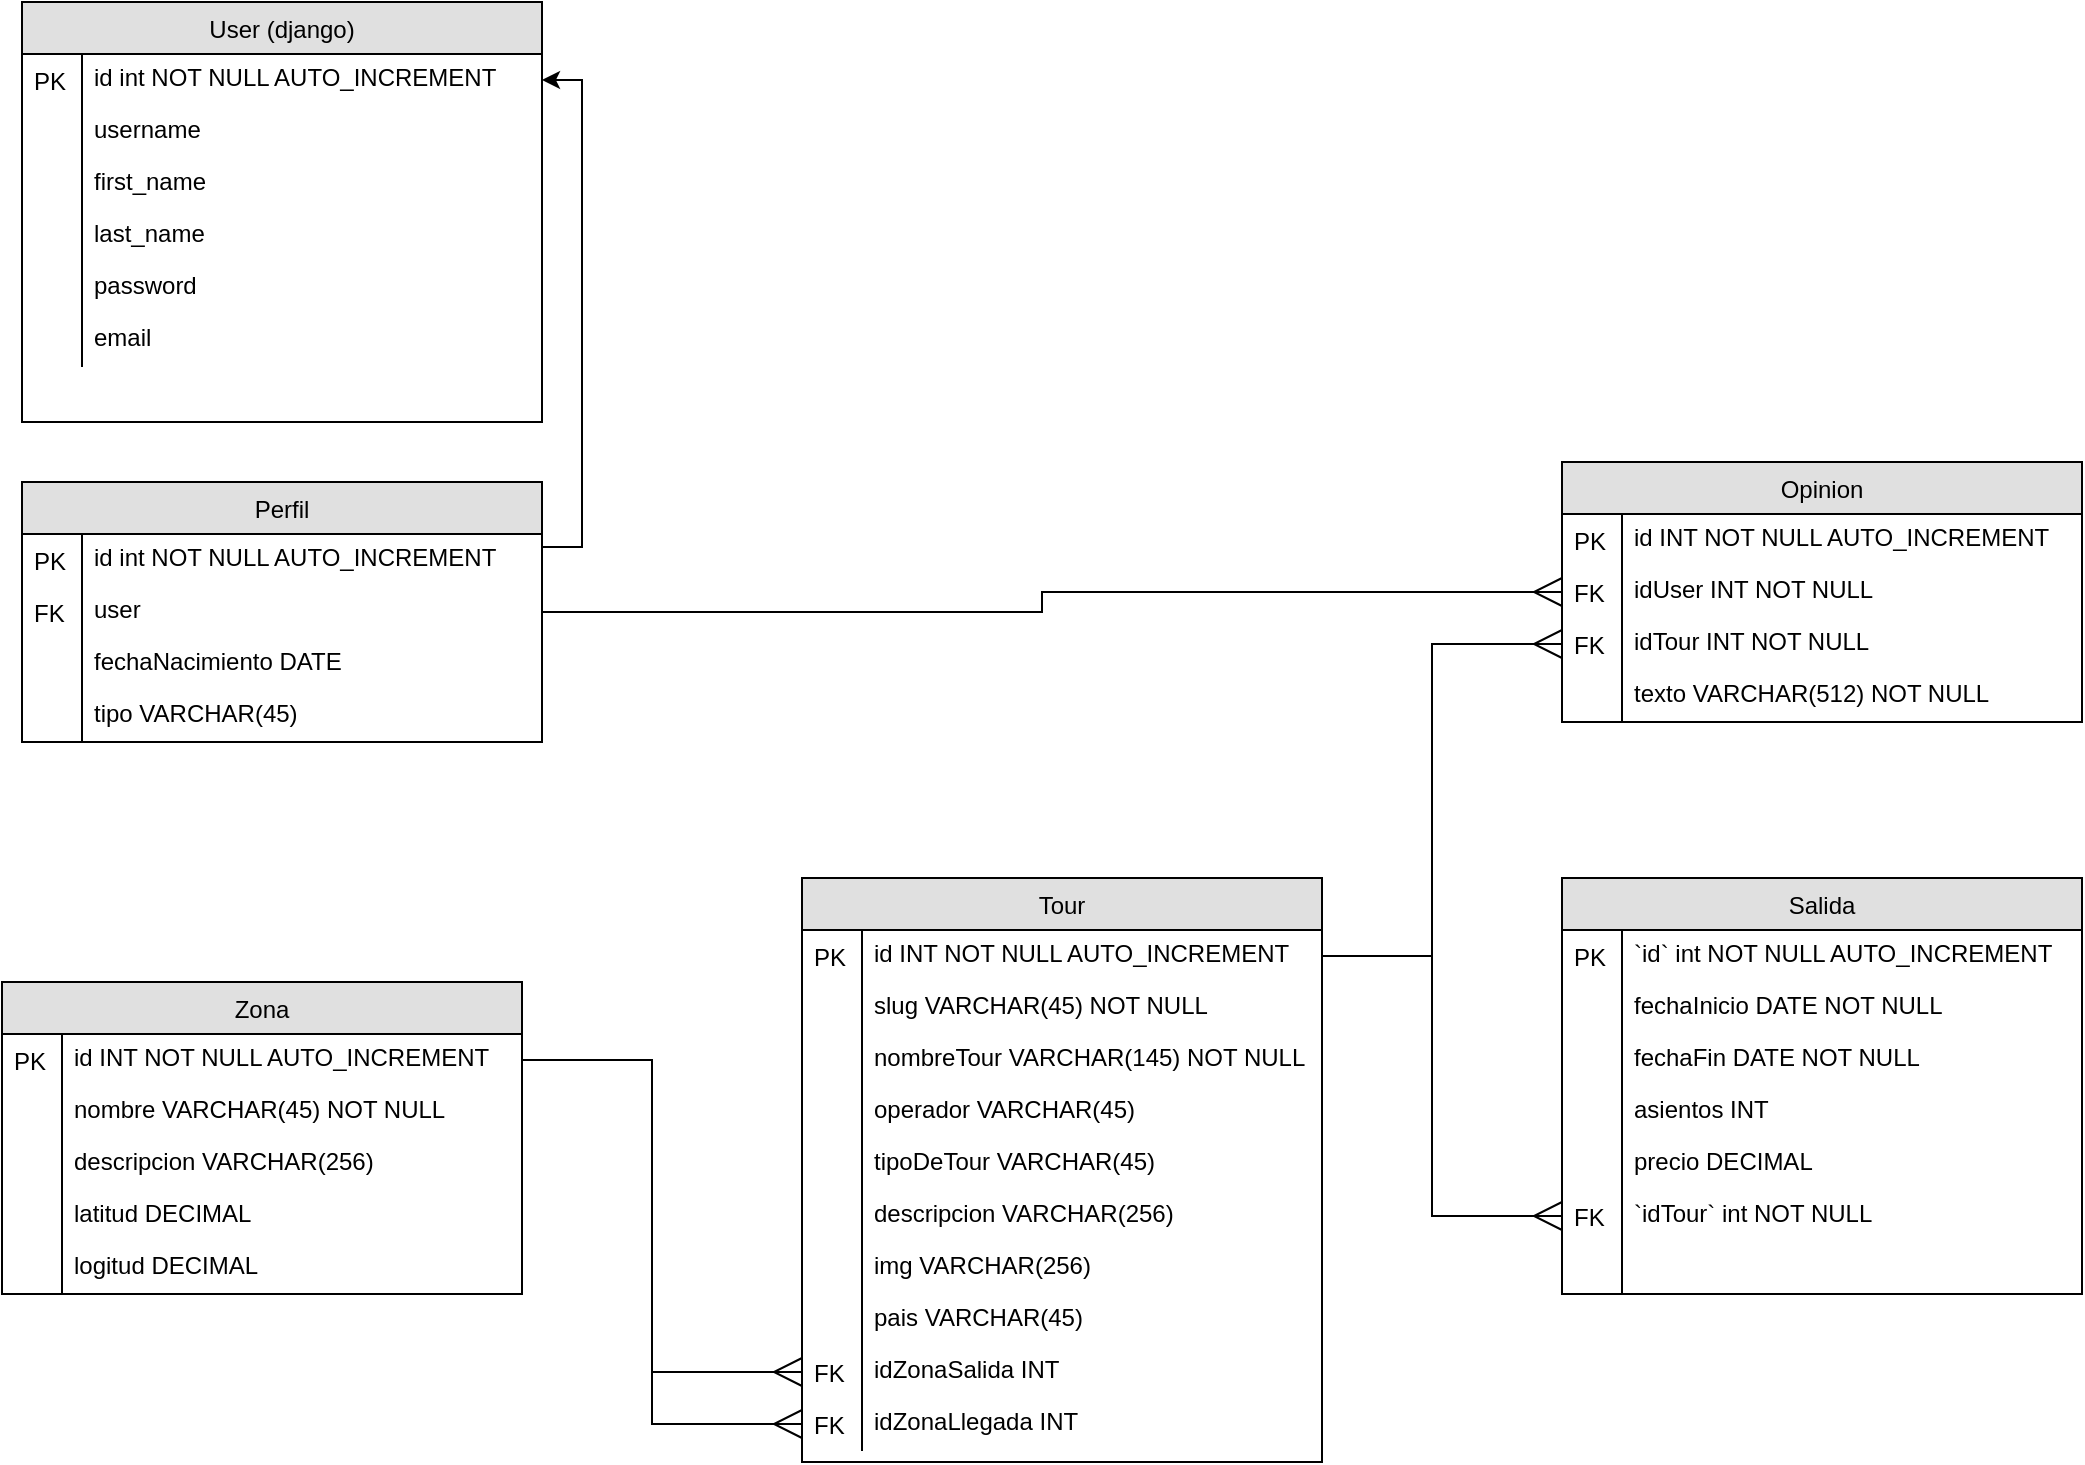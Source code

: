 <mxfile version="13.7.3" type="device"><diagram id="YklgBZgipyq9NZzRzgUX" name="Page-1"><mxGraphModel dx="942" dy="1734" grid="1" gridSize="10" guides="1" tooltips="1" connect="1" arrows="1" fold="1" page="1" pageScale="1" pageWidth="827" pageHeight="1169" math="0" shadow="0"><root><mxCell id="0"/><mxCell id="1" parent="0"/><mxCell id="wqEuAx_ln6lvikPtZ4pN-18" value="Zona" style="swimlane;fontStyle=0;childLayout=stackLayout;horizontal=1;startSize=26;fillColor=#e0e0e0;horizontalStack=0;resizeParent=1;resizeLast=0;collapsible=1;marginBottom=0;swimlaneFillColor=#ffffff;align=center;" parent="1" vertex="1"><mxGeometry x="40" y="300" width="260" height="156" as="geometry"/></mxCell><mxCell id="wqEuAx_ln6lvikPtZ4pN-19" value="id INT NOT NULL AUTO_INCREMENT " style="shape=partialRectangle;top=0;left=0;right=0;bottom=0;align=left;verticalAlign=top;spacingTop=-2;fillColor=none;spacingLeft=34;spacingRight=4;overflow=hidden;rotatable=0;points=[[0,0.5],[1,0.5]];portConstraint=eastwest;dropTarget=0;" parent="wqEuAx_ln6lvikPtZ4pN-18" vertex="1"><mxGeometry y="26" width="260" height="26" as="geometry"/></mxCell><mxCell id="wqEuAx_ln6lvikPtZ4pN-20" value="PK" style="shape=partialRectangle;top=0;left=0;bottom=0;fillColor=none;align=left;verticalAlign=middle;spacingLeft=4;spacingRight=4;overflow=hidden;rotatable=0;points=[];portConstraint=eastwest;part=1;" parent="wqEuAx_ln6lvikPtZ4pN-19" vertex="1" connectable="0"><mxGeometry width="30" height="26" as="geometry"/></mxCell><mxCell id="wqEuAx_ln6lvikPtZ4pN-21" value="nombre VARCHAR(45) NOT NULL" style="shape=partialRectangle;top=0;left=0;right=0;bottom=0;align=left;verticalAlign=top;spacingTop=-2;fillColor=none;spacingLeft=34;spacingRight=4;overflow=hidden;rotatable=0;points=[[0,0.5],[1,0.5]];portConstraint=eastwest;dropTarget=0;" parent="wqEuAx_ln6lvikPtZ4pN-18" vertex="1"><mxGeometry y="52" width="260" height="26" as="geometry"/></mxCell><mxCell id="wqEuAx_ln6lvikPtZ4pN-22" value="" style="shape=partialRectangle;top=0;left=0;bottom=0;fillColor=none;align=left;verticalAlign=middle;spacingLeft=4;spacingRight=4;overflow=hidden;rotatable=0;points=[];portConstraint=eastwest;part=1;" parent="wqEuAx_ln6lvikPtZ4pN-21" vertex="1" connectable="0"><mxGeometry width="30" height="26" as="geometry"/></mxCell><mxCell id="wqEuAx_ln6lvikPtZ4pN-23" value="descripcion VARCHAR(256)" style="shape=partialRectangle;top=0;left=0;right=0;bottom=0;align=left;verticalAlign=top;spacingTop=-2;fillColor=none;spacingLeft=34;spacingRight=4;overflow=hidden;rotatable=0;points=[[0,0.5],[1,0.5]];portConstraint=eastwest;dropTarget=0;" parent="wqEuAx_ln6lvikPtZ4pN-18" vertex="1"><mxGeometry y="78" width="260" height="26" as="geometry"/></mxCell><mxCell id="wqEuAx_ln6lvikPtZ4pN-24" value="" style="shape=partialRectangle;top=0;left=0;bottom=0;fillColor=none;align=left;verticalAlign=middle;spacingLeft=4;spacingRight=4;overflow=hidden;rotatable=0;points=[];portConstraint=eastwest;part=1;" parent="wqEuAx_ln6lvikPtZ4pN-23" vertex="1" connectable="0"><mxGeometry width="30" height="26" as="geometry"/></mxCell><mxCell id="wqEuAx_ln6lvikPtZ4pN-29" value="latitud DECIMAL" style="shape=partialRectangle;top=0;left=0;right=0;bottom=0;align=left;verticalAlign=top;spacingTop=-2;fillColor=none;spacingLeft=34;spacingRight=4;overflow=hidden;rotatable=0;points=[[0,0.5],[1,0.5]];portConstraint=eastwest;dropTarget=0;" parent="wqEuAx_ln6lvikPtZ4pN-18" vertex="1"><mxGeometry y="104" width="260" height="26" as="geometry"/></mxCell><mxCell id="wqEuAx_ln6lvikPtZ4pN-30" value="" style="shape=partialRectangle;top=0;left=0;bottom=0;fillColor=none;align=left;verticalAlign=middle;spacingLeft=4;spacingRight=4;overflow=hidden;rotatable=0;points=[];portConstraint=eastwest;part=1;" parent="wqEuAx_ln6lvikPtZ4pN-29" vertex="1" connectable="0"><mxGeometry width="30" height="26" as="geometry"/></mxCell><mxCell id="wqEuAx_ln6lvikPtZ4pN-31" value="logitud DECIMAL" style="shape=partialRectangle;top=0;left=0;right=0;bottom=0;align=left;verticalAlign=top;spacingTop=-2;fillColor=none;spacingLeft=34;spacingRight=4;overflow=hidden;rotatable=0;points=[[0,0.5],[1,0.5]];portConstraint=eastwest;dropTarget=0;" parent="wqEuAx_ln6lvikPtZ4pN-18" vertex="1"><mxGeometry y="130" width="260" height="26" as="geometry"/></mxCell><mxCell id="wqEuAx_ln6lvikPtZ4pN-32" value="" style="shape=partialRectangle;top=0;left=0;bottom=0;fillColor=none;align=left;verticalAlign=middle;spacingLeft=4;spacingRight=4;overflow=hidden;rotatable=0;points=[];portConstraint=eastwest;part=1;" parent="wqEuAx_ln6lvikPtZ4pN-31" vertex="1" connectable="0"><mxGeometry width="30" height="26" as="geometry"/></mxCell><mxCell id="wqEuAx_ln6lvikPtZ4pN-35" value="Tour" style="swimlane;fontStyle=0;childLayout=stackLayout;horizontal=1;startSize=26;fillColor=#e0e0e0;horizontalStack=0;resizeParent=1;resizeLast=0;collapsible=1;marginBottom=0;swimlaneFillColor=#ffffff;align=center;" parent="1" vertex="1"><mxGeometry x="440" y="248" width="260" height="292" as="geometry"/></mxCell><mxCell id="wqEuAx_ln6lvikPtZ4pN-36" value="id INT NOT NULL AUTO_INCREMENT " style="shape=partialRectangle;top=0;left=0;right=0;bottom=0;align=left;verticalAlign=top;spacingTop=-2;fillColor=none;spacingLeft=34;spacingRight=4;overflow=hidden;rotatable=0;points=[[0,0.5],[1,0.5]];portConstraint=eastwest;dropTarget=0;" parent="wqEuAx_ln6lvikPtZ4pN-35" vertex="1"><mxGeometry y="26" width="260" height="26" as="geometry"/></mxCell><mxCell id="wqEuAx_ln6lvikPtZ4pN-37" value="PK" style="shape=partialRectangle;top=0;left=0;bottom=0;fillColor=none;align=left;verticalAlign=middle;spacingLeft=4;spacingRight=4;overflow=hidden;rotatable=0;points=[];portConstraint=eastwest;part=1;" parent="wqEuAx_ln6lvikPtZ4pN-36" vertex="1" connectable="0"><mxGeometry width="30" height="26" as="geometry"/></mxCell><mxCell id="wqEuAx_ln6lvikPtZ4pN-38" value="slug VARCHAR(45) NOT NULL " style="shape=partialRectangle;top=0;left=0;right=0;bottom=0;align=left;verticalAlign=top;spacingTop=-2;fillColor=none;spacingLeft=34;spacingRight=4;overflow=hidden;rotatable=0;points=[[0,0.5],[1,0.5]];portConstraint=eastwest;dropTarget=0;" parent="wqEuAx_ln6lvikPtZ4pN-35" vertex="1"><mxGeometry y="52" width="260" height="26" as="geometry"/></mxCell><mxCell id="wqEuAx_ln6lvikPtZ4pN-39" value="" style="shape=partialRectangle;top=0;left=0;bottom=0;fillColor=none;align=left;verticalAlign=middle;spacingLeft=4;spacingRight=4;overflow=hidden;rotatable=0;points=[];portConstraint=eastwest;part=1;" parent="wqEuAx_ln6lvikPtZ4pN-38" vertex="1" connectable="0"><mxGeometry width="30" height="26" as="geometry"/></mxCell><mxCell id="wqEuAx_ln6lvikPtZ4pN-40" value="nombreTour VARCHAR(145) NOT NULL " style="shape=partialRectangle;top=0;left=0;right=0;bottom=0;align=left;verticalAlign=top;spacingTop=-2;fillColor=none;spacingLeft=34;spacingRight=4;overflow=hidden;rotatable=0;points=[[0,0.5],[1,0.5]];portConstraint=eastwest;dropTarget=0;" parent="wqEuAx_ln6lvikPtZ4pN-35" vertex="1"><mxGeometry y="78" width="260" height="26" as="geometry"/></mxCell><mxCell id="wqEuAx_ln6lvikPtZ4pN-41" value="" style="shape=partialRectangle;top=0;left=0;bottom=0;fillColor=none;align=left;verticalAlign=middle;spacingLeft=4;spacingRight=4;overflow=hidden;rotatable=0;points=[];portConstraint=eastwest;part=1;" parent="wqEuAx_ln6lvikPtZ4pN-40" vertex="1" connectable="0"><mxGeometry width="30" height="26" as="geometry"/></mxCell><mxCell id="wqEuAx_ln6lvikPtZ4pN-42" value="operador VARCHAR(45)" style="shape=partialRectangle;top=0;left=0;right=0;bottom=0;align=left;verticalAlign=top;spacingTop=-2;fillColor=none;spacingLeft=34;spacingRight=4;overflow=hidden;rotatable=0;points=[[0,0.5],[1,0.5]];portConstraint=eastwest;dropTarget=0;" parent="wqEuAx_ln6lvikPtZ4pN-35" vertex="1"><mxGeometry y="104" width="260" height="26" as="geometry"/></mxCell><mxCell id="wqEuAx_ln6lvikPtZ4pN-43" value="" style="shape=partialRectangle;top=0;left=0;bottom=0;fillColor=none;align=left;verticalAlign=middle;spacingLeft=4;spacingRight=4;overflow=hidden;rotatable=0;points=[];portConstraint=eastwest;part=1;" parent="wqEuAx_ln6lvikPtZ4pN-42" vertex="1" connectable="0"><mxGeometry width="30" height="26" as="geometry"/></mxCell><mxCell id="wqEuAx_ln6lvikPtZ4pN-44" value="tipoDeTour VARCHAR(45)" style="shape=partialRectangle;top=0;left=0;right=0;bottom=0;align=left;verticalAlign=top;spacingTop=-2;fillColor=none;spacingLeft=34;spacingRight=4;overflow=hidden;rotatable=0;points=[[0,0.5],[1,0.5]];portConstraint=eastwest;dropTarget=0;" parent="wqEuAx_ln6lvikPtZ4pN-35" vertex="1"><mxGeometry y="130" width="260" height="26" as="geometry"/></mxCell><mxCell id="wqEuAx_ln6lvikPtZ4pN-45" value="" style="shape=partialRectangle;top=0;left=0;bottom=0;fillColor=none;align=left;verticalAlign=middle;spacingLeft=4;spacingRight=4;overflow=hidden;rotatable=0;points=[];portConstraint=eastwest;part=1;" parent="wqEuAx_ln6lvikPtZ4pN-44" vertex="1" connectable="0"><mxGeometry width="30" height="26" as="geometry"/></mxCell><mxCell id="wqEuAx_ln6lvikPtZ4pN-46" value="descripcion VARCHAR(256)" style="shape=partialRectangle;top=0;left=0;right=0;bottom=0;align=left;verticalAlign=top;spacingTop=-2;fillColor=none;spacingLeft=34;spacingRight=4;overflow=hidden;rotatable=0;points=[[0,0.5],[1,0.5]];portConstraint=eastwest;dropTarget=0;" parent="wqEuAx_ln6lvikPtZ4pN-35" vertex="1"><mxGeometry y="156" width="260" height="26" as="geometry"/></mxCell><mxCell id="wqEuAx_ln6lvikPtZ4pN-47" value="" style="shape=partialRectangle;top=0;left=0;bottom=0;fillColor=none;align=left;verticalAlign=middle;spacingLeft=4;spacingRight=4;overflow=hidden;rotatable=0;points=[];portConstraint=eastwest;part=1;" parent="wqEuAx_ln6lvikPtZ4pN-46" vertex="1" connectable="0"><mxGeometry width="30" height="26" as="geometry"/></mxCell><mxCell id="wqEuAx_ln6lvikPtZ4pN-48" value="img VARCHAR(256)" style="shape=partialRectangle;top=0;left=0;right=0;bottom=0;align=left;verticalAlign=top;spacingTop=-2;fillColor=none;spacingLeft=34;spacingRight=4;overflow=hidden;rotatable=0;points=[[0,0.5],[1,0.5]];portConstraint=eastwest;dropTarget=0;" parent="wqEuAx_ln6lvikPtZ4pN-35" vertex="1"><mxGeometry y="182" width="260" height="26" as="geometry"/></mxCell><mxCell id="wqEuAx_ln6lvikPtZ4pN-49" value="" style="shape=partialRectangle;top=0;left=0;bottom=0;fillColor=none;align=left;verticalAlign=middle;spacingLeft=4;spacingRight=4;overflow=hidden;rotatable=0;points=[];portConstraint=eastwest;part=1;" parent="wqEuAx_ln6lvikPtZ4pN-48" vertex="1" connectable="0"><mxGeometry width="30" height="26" as="geometry"/></mxCell><mxCell id="wqEuAx_ln6lvikPtZ4pN-50" value="pais VARCHAR(45)" style="shape=partialRectangle;top=0;left=0;right=0;bottom=0;align=left;verticalAlign=top;spacingTop=-2;fillColor=none;spacingLeft=34;spacingRight=4;overflow=hidden;rotatable=0;points=[[0,0.5],[1,0.5]];portConstraint=eastwest;dropTarget=0;" parent="wqEuAx_ln6lvikPtZ4pN-35" vertex="1"><mxGeometry y="208" width="260" height="26" as="geometry"/></mxCell><mxCell id="wqEuAx_ln6lvikPtZ4pN-51" value="" style="shape=partialRectangle;top=0;left=0;bottom=0;fillColor=none;align=left;verticalAlign=middle;spacingLeft=4;spacingRight=4;overflow=hidden;rotatable=0;points=[];portConstraint=eastwest;part=1;" parent="wqEuAx_ln6lvikPtZ4pN-50" vertex="1" connectable="0"><mxGeometry width="30" height="26" as="geometry"/></mxCell><mxCell id="wqEuAx_ln6lvikPtZ4pN-54" value="idZonaSalida INT" style="shape=partialRectangle;top=0;left=0;right=0;bottom=0;align=left;verticalAlign=top;spacingTop=-2;fillColor=none;spacingLeft=34;spacingRight=4;overflow=hidden;rotatable=0;points=[[0,0.5],[1,0.5]];portConstraint=eastwest;dropTarget=0;" parent="wqEuAx_ln6lvikPtZ4pN-35" vertex="1"><mxGeometry y="234" width="260" height="26" as="geometry"/></mxCell><mxCell id="wqEuAx_ln6lvikPtZ4pN-55" value="FK" style="shape=partialRectangle;top=0;left=0;bottom=0;fillColor=none;align=left;verticalAlign=middle;spacingLeft=4;spacingRight=4;overflow=hidden;rotatable=0;points=[];portConstraint=eastwest;part=1;" parent="wqEuAx_ln6lvikPtZ4pN-54" vertex="1" connectable="0"><mxGeometry width="30" height="26" as="geometry"/></mxCell><mxCell id="wqEuAx_ln6lvikPtZ4pN-52" value="idZonaLlegada INT" style="shape=partialRectangle;top=0;left=0;right=0;bottom=0;align=left;verticalAlign=top;spacingTop=-2;fillColor=none;spacingLeft=34;spacingRight=4;overflow=hidden;rotatable=0;points=[[0,0.5],[1,0.5]];portConstraint=eastwest;dropTarget=0;" parent="wqEuAx_ln6lvikPtZ4pN-35" vertex="1"><mxGeometry y="260" width="260" height="26" as="geometry"/></mxCell><mxCell id="wqEuAx_ln6lvikPtZ4pN-53" value="FK" style="shape=partialRectangle;top=0;left=0;bottom=0;fillColor=none;align=left;verticalAlign=middle;spacingLeft=4;spacingRight=4;overflow=hidden;rotatable=0;points=[];portConstraint=eastwest;part=1;" parent="wqEuAx_ln6lvikPtZ4pN-52" vertex="1" connectable="0"><mxGeometry width="30" height="26" as="geometry"/></mxCell><mxCell id="wqEuAx_ln6lvikPtZ4pN-64" value="Salida" style="swimlane;fontStyle=0;childLayout=stackLayout;horizontal=1;startSize=26;fillColor=#e0e0e0;horizontalStack=0;resizeParent=1;resizeLast=0;collapsible=1;marginBottom=0;swimlaneFillColor=#ffffff;align=center;" parent="1" vertex="1"><mxGeometry x="820" y="248" width="260" height="208" as="geometry"/></mxCell><mxCell id="wqEuAx_ln6lvikPtZ4pN-65" value="`id`        int NOT NULL AUTO_INCREMENT " style="shape=partialRectangle;top=0;left=0;right=0;bottom=0;align=left;verticalAlign=top;spacingTop=-2;fillColor=none;spacingLeft=34;spacingRight=4;overflow=hidden;rotatable=0;points=[[0,0.5],[1,0.5]];portConstraint=eastwest;dropTarget=0;" parent="wqEuAx_ln6lvikPtZ4pN-64" vertex="1"><mxGeometry y="26" width="260" height="26" as="geometry"/></mxCell><mxCell id="wqEuAx_ln6lvikPtZ4pN-66" value="PK" style="shape=partialRectangle;top=0;left=0;bottom=0;fillColor=none;align=left;verticalAlign=middle;spacingLeft=4;spacingRight=4;overflow=hidden;rotatable=0;points=[];portConstraint=eastwest;part=1;" parent="wqEuAx_ln6lvikPtZ4pN-65" vertex="1" connectable="0"><mxGeometry width="30" height="26" as="geometry"/></mxCell><mxCell id="wqEuAx_ln6lvikPtZ4pN-67" value="fechaInicio DATE NOT NULL" style="shape=partialRectangle;top=0;left=0;right=0;bottom=0;align=left;verticalAlign=top;spacingTop=-2;fillColor=none;spacingLeft=34;spacingRight=4;overflow=hidden;rotatable=0;points=[[0,0.5],[1,0.5]];portConstraint=eastwest;dropTarget=0;" parent="wqEuAx_ln6lvikPtZ4pN-64" vertex="1"><mxGeometry y="52" width="260" height="26" as="geometry"/></mxCell><mxCell id="wqEuAx_ln6lvikPtZ4pN-68" value="" style="shape=partialRectangle;top=0;left=0;bottom=0;fillColor=none;align=left;verticalAlign=middle;spacingLeft=4;spacingRight=4;overflow=hidden;rotatable=0;points=[];portConstraint=eastwest;part=1;" parent="wqEuAx_ln6lvikPtZ4pN-67" vertex="1" connectable="0"><mxGeometry width="30" height="26" as="geometry"/></mxCell><mxCell id="wqEuAx_ln6lvikPtZ4pN-69" value="fechaFin DATE NOT NULL" style="shape=partialRectangle;top=0;left=0;right=0;bottom=0;align=left;verticalAlign=top;spacingTop=-2;fillColor=none;spacingLeft=34;spacingRight=4;overflow=hidden;rotatable=0;points=[[0,0.5],[1,0.5]];portConstraint=eastwest;dropTarget=0;" parent="wqEuAx_ln6lvikPtZ4pN-64" vertex="1"><mxGeometry y="78" width="260" height="26" as="geometry"/></mxCell><mxCell id="wqEuAx_ln6lvikPtZ4pN-70" value="" style="shape=partialRectangle;top=0;left=0;bottom=0;fillColor=none;align=left;verticalAlign=middle;spacingLeft=4;spacingRight=4;overflow=hidden;rotatable=0;points=[];portConstraint=eastwest;part=1;" parent="wqEuAx_ln6lvikPtZ4pN-69" vertex="1" connectable="0"><mxGeometry width="30" height="26" as="geometry"/></mxCell><mxCell id="wqEuAx_ln6lvikPtZ4pN-71" value="asientos INT" style="shape=partialRectangle;top=0;left=0;right=0;bottom=0;align=left;verticalAlign=top;spacingTop=-2;fillColor=none;spacingLeft=34;spacingRight=4;overflow=hidden;rotatable=0;points=[[0,0.5],[1,0.5]];portConstraint=eastwest;dropTarget=0;" parent="wqEuAx_ln6lvikPtZ4pN-64" vertex="1"><mxGeometry y="104" width="260" height="26" as="geometry"/></mxCell><mxCell id="wqEuAx_ln6lvikPtZ4pN-72" value="" style="shape=partialRectangle;top=0;left=0;bottom=0;fillColor=none;align=left;verticalAlign=middle;spacingLeft=4;spacingRight=4;overflow=hidden;rotatable=0;points=[];portConstraint=eastwest;part=1;" parent="wqEuAx_ln6lvikPtZ4pN-71" vertex="1" connectable="0"><mxGeometry width="30" height="26" as="geometry"/></mxCell><mxCell id="wqEuAx_ln6lvikPtZ4pN-73" value="precio DECIMAL" style="shape=partialRectangle;top=0;left=0;right=0;bottom=0;align=left;verticalAlign=top;spacingTop=-2;fillColor=none;spacingLeft=34;spacingRight=4;overflow=hidden;rotatable=0;points=[[0,0.5],[1,0.5]];portConstraint=eastwest;dropTarget=0;" parent="wqEuAx_ln6lvikPtZ4pN-64" vertex="1"><mxGeometry y="130" width="260" height="26" as="geometry"/></mxCell><mxCell id="wqEuAx_ln6lvikPtZ4pN-74" value="" style="shape=partialRectangle;top=0;left=0;bottom=0;fillColor=none;align=left;verticalAlign=middle;spacingLeft=4;spacingRight=4;overflow=hidden;rotatable=0;points=[];portConstraint=eastwest;part=1;" parent="wqEuAx_ln6lvikPtZ4pN-73" vertex="1" connectable="0"><mxGeometry width="30" height="26" as="geometry"/></mxCell><mxCell id="wqEuAx_ln6lvikPtZ4pN-75" value="`idTour`    int NOT NULL " style="shape=partialRectangle;top=0;left=0;right=0;bottom=0;align=left;verticalAlign=top;spacingTop=-2;fillColor=none;spacingLeft=34;spacingRight=4;overflow=hidden;rotatable=0;points=[[0,0.5],[1,0.5]];portConstraint=eastwest;dropTarget=0;" parent="wqEuAx_ln6lvikPtZ4pN-64" vertex="1"><mxGeometry y="156" width="260" height="26" as="geometry"/></mxCell><mxCell id="wqEuAx_ln6lvikPtZ4pN-76" value="FK" style="shape=partialRectangle;top=0;left=0;bottom=0;fillColor=none;align=left;verticalAlign=middle;spacingLeft=4;spacingRight=4;overflow=hidden;rotatable=0;points=[];portConstraint=eastwest;part=1;" parent="wqEuAx_ln6lvikPtZ4pN-75" vertex="1" connectable="0"><mxGeometry width="30" height="26" as="geometry"/></mxCell><mxCell id="wqEuAx_ln6lvikPtZ4pN-77" value="" style="shape=partialRectangle;top=0;left=0;right=0;bottom=0;align=left;verticalAlign=top;spacingTop=-2;fillColor=none;spacingLeft=34;spacingRight=4;overflow=hidden;rotatable=0;points=[[0,0.5],[1,0.5]];portConstraint=eastwest;dropTarget=0;" parent="wqEuAx_ln6lvikPtZ4pN-64" vertex="1"><mxGeometry y="182" width="260" height="26" as="geometry"/></mxCell><mxCell id="wqEuAx_ln6lvikPtZ4pN-78" value="" style="shape=partialRectangle;top=0;left=0;bottom=0;fillColor=none;align=left;verticalAlign=middle;spacingLeft=4;spacingRight=4;overflow=hidden;rotatable=0;points=[];portConstraint=eastwest;part=1;" parent="wqEuAx_ln6lvikPtZ4pN-77" vertex="1" connectable="0"><mxGeometry width="30" height="26" as="geometry"/></mxCell><mxCell id="wqEuAx_ln6lvikPtZ4pN-81" style="edgeStyle=orthogonalEdgeStyle;rounded=0;orthogonalLoop=1;jettySize=auto;html=1;entryX=0;entryY=0.5;entryDx=0;entryDy=0;endArrow=ERmany;endFill=0;endSize=12;" parent="1" source="wqEuAx_ln6lvikPtZ4pN-36" target="wqEuAx_ln6lvikPtZ4pN-75" edge="1"><mxGeometry relative="1" as="geometry"/></mxCell><mxCell id="wqEuAx_ln6lvikPtZ4pN-132" style="edgeStyle=orthogonalEdgeStyle;rounded=0;orthogonalLoop=1;jettySize=auto;html=1;endArrow=ERmany;endFill=0;endSize=12;" parent="1" source="wqEuAx_ln6lvikPtZ4pN-19" target="wqEuAx_ln6lvikPtZ4pN-54" edge="1"><mxGeometry relative="1" as="geometry"/></mxCell><mxCell id="wqEuAx_ln6lvikPtZ4pN-133" style="edgeStyle=orthogonalEdgeStyle;rounded=0;orthogonalLoop=1;jettySize=auto;html=1;endArrow=ERmany;endFill=0;endSize=12;" parent="1" source="wqEuAx_ln6lvikPtZ4pN-19" target="wqEuAx_ln6lvikPtZ4pN-52" edge="1"><mxGeometry relative="1" as="geometry"/></mxCell><mxCell id="wqEuAx_ln6lvikPtZ4pN-136" value="Opinion" style="swimlane;fontStyle=0;childLayout=stackLayout;horizontal=1;startSize=26;fillColor=#e0e0e0;horizontalStack=0;resizeParent=1;resizeLast=0;collapsible=1;marginBottom=0;swimlaneFillColor=#ffffff;align=center;" parent="1" vertex="1"><mxGeometry x="820" y="40" width="260" height="130" as="geometry"/></mxCell><mxCell id="wqEuAx_ln6lvikPtZ4pN-137" value="id INT NOT NULL AUTO_INCREMENT " style="shape=partialRectangle;top=0;left=0;right=0;bottom=0;align=left;verticalAlign=top;spacingTop=-2;fillColor=none;spacingLeft=34;spacingRight=4;overflow=hidden;rotatable=0;points=[[0,0.5],[1,0.5]];portConstraint=eastwest;dropTarget=0;" parent="wqEuAx_ln6lvikPtZ4pN-136" vertex="1"><mxGeometry y="26" width="260" height="26" as="geometry"/></mxCell><mxCell id="wqEuAx_ln6lvikPtZ4pN-138" value="PK" style="shape=partialRectangle;top=0;left=0;bottom=0;fillColor=none;align=left;verticalAlign=middle;spacingLeft=4;spacingRight=4;overflow=hidden;rotatable=0;points=[];portConstraint=eastwest;part=1;" parent="wqEuAx_ln6lvikPtZ4pN-137" vertex="1" connectable="0"><mxGeometry width="30" height="26" as="geometry"/></mxCell><mxCell id="wqEuAx_ln6lvikPtZ4pN-141" value="idUser INT NOT NULL" style="shape=partialRectangle;top=0;left=0;right=0;bottom=0;align=left;verticalAlign=top;spacingTop=-2;fillColor=none;spacingLeft=34;spacingRight=4;overflow=hidden;rotatable=0;points=[[0,0.5],[1,0.5]];portConstraint=eastwest;dropTarget=0;" parent="wqEuAx_ln6lvikPtZ4pN-136" vertex="1"><mxGeometry y="52" width="260" height="26" as="geometry"/></mxCell><mxCell id="wqEuAx_ln6lvikPtZ4pN-142" value="FK" style="shape=partialRectangle;top=0;left=0;bottom=0;fillColor=none;align=left;verticalAlign=middle;spacingLeft=4;spacingRight=4;overflow=hidden;rotatable=0;points=[];portConstraint=eastwest;part=1;" parent="wqEuAx_ln6lvikPtZ4pN-141" vertex="1" connectable="0"><mxGeometry width="30" height="26" as="geometry"/></mxCell><mxCell id="wqEuAx_ln6lvikPtZ4pN-139" value="idTour INT NOT NULL" style="shape=partialRectangle;top=0;left=0;right=0;bottom=0;align=left;verticalAlign=top;spacingTop=-2;fillColor=none;spacingLeft=34;spacingRight=4;overflow=hidden;rotatable=0;points=[[0,0.5],[1,0.5]];portConstraint=eastwest;dropTarget=0;" parent="wqEuAx_ln6lvikPtZ4pN-136" vertex="1"><mxGeometry y="78" width="260" height="26" as="geometry"/></mxCell><mxCell id="wqEuAx_ln6lvikPtZ4pN-140" value="FK" style="shape=partialRectangle;top=0;left=0;bottom=0;fillColor=none;align=left;verticalAlign=middle;spacingLeft=4;spacingRight=4;overflow=hidden;rotatable=0;points=[];portConstraint=eastwest;part=1;" parent="wqEuAx_ln6lvikPtZ4pN-139" vertex="1" connectable="0"><mxGeometry width="30" height="26" as="geometry"/></mxCell><mxCell id="wqEuAx_ln6lvikPtZ4pN-143" value="texto VARCHAR(512) NOT NULL" style="shape=partialRectangle;top=0;left=0;right=0;bottom=0;align=left;verticalAlign=top;spacingTop=-2;fillColor=none;spacingLeft=34;spacingRight=4;overflow=hidden;rotatable=0;points=[[0,0.5],[1,0.5]];portConstraint=eastwest;dropTarget=0;" parent="wqEuAx_ln6lvikPtZ4pN-136" vertex="1"><mxGeometry y="104" width="260" height="26" as="geometry"/></mxCell><mxCell id="wqEuAx_ln6lvikPtZ4pN-144" value="" style="shape=partialRectangle;top=0;left=0;bottom=0;fillColor=none;align=left;verticalAlign=middle;spacingLeft=4;spacingRight=4;overflow=hidden;rotatable=0;points=[];portConstraint=eastwest;part=1;" parent="wqEuAx_ln6lvikPtZ4pN-143" vertex="1" connectable="0"><mxGeometry width="30" height="26" as="geometry"/></mxCell><mxCell id="wqEuAx_ln6lvikPtZ4pN-147" style="edgeStyle=orthogonalEdgeStyle;rounded=0;orthogonalLoop=1;jettySize=auto;html=1;endArrow=ERmany;endFill=0;endSize=12;exitX=1;exitY=0.5;exitDx=0;exitDy=0;" parent="1" source="qMgGoM6iO4lJSrJpQ8jH-1" target="wqEuAx_ln6lvikPtZ4pN-141" edge="1"><mxGeometry relative="1" as="geometry"/></mxCell><mxCell id="wqEuAx_ln6lvikPtZ4pN-148" style="edgeStyle=orthogonalEdgeStyle;rounded=0;orthogonalLoop=1;jettySize=auto;html=1;endArrow=ERmany;endFill=0;endSize=12;" parent="1" source="wqEuAx_ln6lvikPtZ4pN-36" target="wqEuAx_ln6lvikPtZ4pN-139" edge="1"><mxGeometry relative="1" as="geometry"/></mxCell><mxCell id="qMgGoM6iO4lJSrJpQ8jH-18" style="edgeStyle=orthogonalEdgeStyle;rounded=0;orthogonalLoop=1;jettySize=auto;html=1;exitX=1;exitY=0.25;exitDx=0;exitDy=0;entryX=1;entryY=0.5;entryDx=0;entryDy=0;" edge="1" parent="1" source="qMgGoM6iO4lJSrJpQ8jH-1" target="wqEuAx_ln6lvikPtZ4pN-2"><mxGeometry relative="1" as="geometry"/></mxCell><mxCell id="qMgGoM6iO4lJSrJpQ8jH-1" value="Perfil" style="swimlane;fontStyle=0;childLayout=stackLayout;horizontal=1;startSize=26;fillColor=#e0e0e0;horizontalStack=0;resizeParent=1;resizeLast=0;collapsible=1;marginBottom=0;swimlaneFillColor=#ffffff;align=center;" vertex="1" parent="1"><mxGeometry x="50" y="50" width="260" height="130" as="geometry"/></mxCell><mxCell id="qMgGoM6iO4lJSrJpQ8jH-2" value="id int NOT NULL AUTO_INCREMENT " style="shape=partialRectangle;top=0;left=0;right=0;bottom=0;align=left;verticalAlign=top;spacingTop=-2;fillColor=none;spacingLeft=34;spacingRight=4;overflow=hidden;rotatable=0;points=[[0,0.5],[1,0.5]];portConstraint=eastwest;dropTarget=0;" vertex="1" parent="qMgGoM6iO4lJSrJpQ8jH-1"><mxGeometry y="26" width="260" height="26" as="geometry"/></mxCell><mxCell id="qMgGoM6iO4lJSrJpQ8jH-3" value="PK" style="shape=partialRectangle;top=0;left=0;bottom=0;fillColor=none;align=left;verticalAlign=middle;spacingLeft=4;spacingRight=4;overflow=hidden;rotatable=0;points=[];portConstraint=eastwest;part=1;" vertex="1" connectable="0" parent="qMgGoM6iO4lJSrJpQ8jH-2"><mxGeometry width="30" height="26" as="geometry"/></mxCell><mxCell id="qMgGoM6iO4lJSrJpQ8jH-4" value="user" style="shape=partialRectangle;top=0;left=0;right=0;bottom=0;align=left;verticalAlign=top;spacingTop=-2;fillColor=none;spacingLeft=34;spacingRight=4;overflow=hidden;rotatable=0;points=[[0,0.5],[1,0.5]];portConstraint=eastwest;dropTarget=0;" vertex="1" parent="qMgGoM6iO4lJSrJpQ8jH-1"><mxGeometry y="52" width="260" height="26" as="geometry"/></mxCell><mxCell id="qMgGoM6iO4lJSrJpQ8jH-5" value="FK" style="shape=partialRectangle;top=0;left=0;bottom=0;fillColor=none;align=left;verticalAlign=middle;spacingLeft=4;spacingRight=4;overflow=hidden;rotatable=0;points=[];portConstraint=eastwest;part=1;" vertex="1" connectable="0" parent="qMgGoM6iO4lJSrJpQ8jH-4"><mxGeometry width="30" height="26" as="geometry"/></mxCell><mxCell id="qMgGoM6iO4lJSrJpQ8jH-10" value="fechaNacimiento DATE" style="shape=partialRectangle;top=0;left=0;right=0;bottom=0;align=left;verticalAlign=top;spacingTop=-2;fillColor=none;spacingLeft=34;spacingRight=4;overflow=hidden;rotatable=0;points=[[0,0.5],[1,0.5]];portConstraint=eastwest;dropTarget=0;" vertex="1" parent="qMgGoM6iO4lJSrJpQ8jH-1"><mxGeometry y="78" width="260" height="26" as="geometry"/></mxCell><mxCell id="qMgGoM6iO4lJSrJpQ8jH-11" value="" style="shape=partialRectangle;top=0;left=0;bottom=0;fillColor=none;align=left;verticalAlign=middle;spacingLeft=4;spacingRight=4;overflow=hidden;rotatable=0;points=[];portConstraint=eastwest;part=1;" vertex="1" connectable="0" parent="qMgGoM6iO4lJSrJpQ8jH-10"><mxGeometry width="30" height="26" as="geometry"/></mxCell><mxCell id="qMgGoM6iO4lJSrJpQ8jH-14" value="tipo VARCHAR(45)" style="shape=partialRectangle;top=0;left=0;right=0;bottom=0;align=left;verticalAlign=top;spacingTop=-2;fillColor=none;spacingLeft=34;spacingRight=4;overflow=hidden;rotatable=0;points=[[0,0.5],[1,0.5]];portConstraint=eastwest;dropTarget=0;" vertex="1" parent="qMgGoM6iO4lJSrJpQ8jH-1"><mxGeometry y="104" width="260" height="26" as="geometry"/></mxCell><mxCell id="qMgGoM6iO4lJSrJpQ8jH-15" value="" style="shape=partialRectangle;top=0;left=0;bottom=0;fillColor=none;align=left;verticalAlign=middle;spacingLeft=4;spacingRight=4;overflow=hidden;rotatable=0;points=[];portConstraint=eastwest;part=1;" vertex="1" connectable="0" parent="qMgGoM6iO4lJSrJpQ8jH-14"><mxGeometry width="30" height="26" as="geometry"/></mxCell><mxCell id="wqEuAx_ln6lvikPtZ4pN-1" value="User (django)" style="swimlane;fontStyle=0;childLayout=stackLayout;horizontal=1;startSize=26;fillColor=#e0e0e0;horizontalStack=0;resizeParent=1;resizeLast=0;collapsible=1;marginBottom=0;swimlaneFillColor=#ffffff;align=center;" parent="1" vertex="1"><mxGeometry x="50" y="-190" width="260" height="210" as="geometry"/></mxCell><mxCell id="wqEuAx_ln6lvikPtZ4pN-2" value="id int NOT NULL AUTO_INCREMENT " style="shape=partialRectangle;top=0;left=0;right=0;bottom=0;align=left;verticalAlign=top;spacingTop=-2;fillColor=none;spacingLeft=34;spacingRight=4;overflow=hidden;rotatable=0;points=[[0,0.5],[1,0.5]];portConstraint=eastwest;dropTarget=0;" parent="wqEuAx_ln6lvikPtZ4pN-1" vertex="1"><mxGeometry y="26" width="260" height="26" as="geometry"/></mxCell><mxCell id="wqEuAx_ln6lvikPtZ4pN-3" value="PK" style="shape=partialRectangle;top=0;left=0;bottom=0;fillColor=none;align=left;verticalAlign=middle;spacingLeft=4;spacingRight=4;overflow=hidden;rotatable=0;points=[];portConstraint=eastwest;part=1;" parent="wqEuAx_ln6lvikPtZ4pN-2" vertex="1" connectable="0"><mxGeometry width="30" height="26" as="geometry"/></mxCell><mxCell id="wqEuAx_ln6lvikPtZ4pN-4" value="username" style="shape=partialRectangle;top=0;left=0;right=0;bottom=0;align=left;verticalAlign=top;spacingTop=-2;fillColor=none;spacingLeft=34;spacingRight=4;overflow=hidden;rotatable=0;points=[[0,0.5],[1,0.5]];portConstraint=eastwest;dropTarget=0;" parent="wqEuAx_ln6lvikPtZ4pN-1" vertex="1"><mxGeometry y="52" width="260" height="26" as="geometry"/></mxCell><mxCell id="wqEuAx_ln6lvikPtZ4pN-5" value="" style="shape=partialRectangle;top=0;left=0;bottom=0;fillColor=none;align=left;verticalAlign=middle;spacingLeft=4;spacingRight=4;overflow=hidden;rotatable=0;points=[];portConstraint=eastwest;part=1;" parent="wqEuAx_ln6lvikPtZ4pN-4" vertex="1" connectable="0"><mxGeometry width="30" height="26" as="geometry"/></mxCell><mxCell id="wqEuAx_ln6lvikPtZ4pN-6" value="first_name" style="shape=partialRectangle;top=0;left=0;right=0;bottom=0;align=left;verticalAlign=top;spacingTop=-2;fillColor=none;spacingLeft=34;spacingRight=4;overflow=hidden;rotatable=0;points=[[0,0.5],[1,0.5]];portConstraint=eastwest;dropTarget=0;" parent="wqEuAx_ln6lvikPtZ4pN-1" vertex="1"><mxGeometry y="78" width="260" height="26" as="geometry"/></mxCell><mxCell id="wqEuAx_ln6lvikPtZ4pN-7" value="" style="shape=partialRectangle;top=0;left=0;bottom=0;fillColor=none;align=left;verticalAlign=middle;spacingLeft=4;spacingRight=4;overflow=hidden;rotatable=0;points=[];portConstraint=eastwest;part=1;" parent="wqEuAx_ln6lvikPtZ4pN-6" vertex="1" connectable="0"><mxGeometry width="30" height="26" as="geometry"/></mxCell><mxCell id="qMgGoM6iO4lJSrJpQ8jH-16" value="last_name" style="shape=partialRectangle;top=0;left=0;right=0;bottom=0;align=left;verticalAlign=top;spacingTop=-2;fillColor=none;spacingLeft=34;spacingRight=4;overflow=hidden;rotatable=0;points=[[0,0.5],[1,0.5]];portConstraint=eastwest;dropTarget=0;" vertex="1" parent="wqEuAx_ln6lvikPtZ4pN-1"><mxGeometry y="104" width="260" height="26" as="geometry"/></mxCell><mxCell id="qMgGoM6iO4lJSrJpQ8jH-17" value="" style="shape=partialRectangle;top=0;left=0;bottom=0;fillColor=none;align=left;verticalAlign=middle;spacingLeft=4;spacingRight=4;overflow=hidden;rotatable=0;points=[];portConstraint=eastwest;part=1;" vertex="1" connectable="0" parent="qMgGoM6iO4lJSrJpQ8jH-16"><mxGeometry width="30" height="26" as="geometry"/></mxCell><mxCell id="wqEuAx_ln6lvikPtZ4pN-12" value="password" style="shape=partialRectangle;top=0;left=0;right=0;bottom=0;align=left;verticalAlign=top;spacingTop=-2;fillColor=none;spacingLeft=34;spacingRight=4;overflow=hidden;rotatable=0;points=[[0,0.5],[1,0.5]];portConstraint=eastwest;dropTarget=0;" parent="wqEuAx_ln6lvikPtZ4pN-1" vertex="1"><mxGeometry y="130" width="260" height="26" as="geometry"/></mxCell><mxCell id="wqEuAx_ln6lvikPtZ4pN-13" value="" style="shape=partialRectangle;top=0;left=0;bottom=0;fillColor=none;align=left;verticalAlign=middle;spacingLeft=4;spacingRight=4;overflow=hidden;rotatable=0;points=[];portConstraint=eastwest;part=1;" parent="wqEuAx_ln6lvikPtZ4pN-12" vertex="1" connectable="0"><mxGeometry width="30" height="26" as="geometry"/></mxCell><mxCell id="wqEuAx_ln6lvikPtZ4pN-8" value="email" style="shape=partialRectangle;top=0;left=0;right=0;bottom=0;align=left;verticalAlign=top;spacingTop=-2;fillColor=none;spacingLeft=34;spacingRight=4;overflow=hidden;rotatable=0;points=[[0,0.5],[1,0.5]];portConstraint=eastwest;dropTarget=0;" parent="wqEuAx_ln6lvikPtZ4pN-1" vertex="1"><mxGeometry y="156" width="260" height="26" as="geometry"/></mxCell><mxCell id="wqEuAx_ln6lvikPtZ4pN-9" value="" style="shape=partialRectangle;top=0;left=0;bottom=0;fillColor=none;align=left;verticalAlign=middle;spacingLeft=4;spacingRight=4;overflow=hidden;rotatable=0;points=[];portConstraint=eastwest;part=1;" parent="wqEuAx_ln6lvikPtZ4pN-8" vertex="1" connectable="0"><mxGeometry width="30" height="26" as="geometry"/></mxCell></root></mxGraphModel></diagram></mxfile>